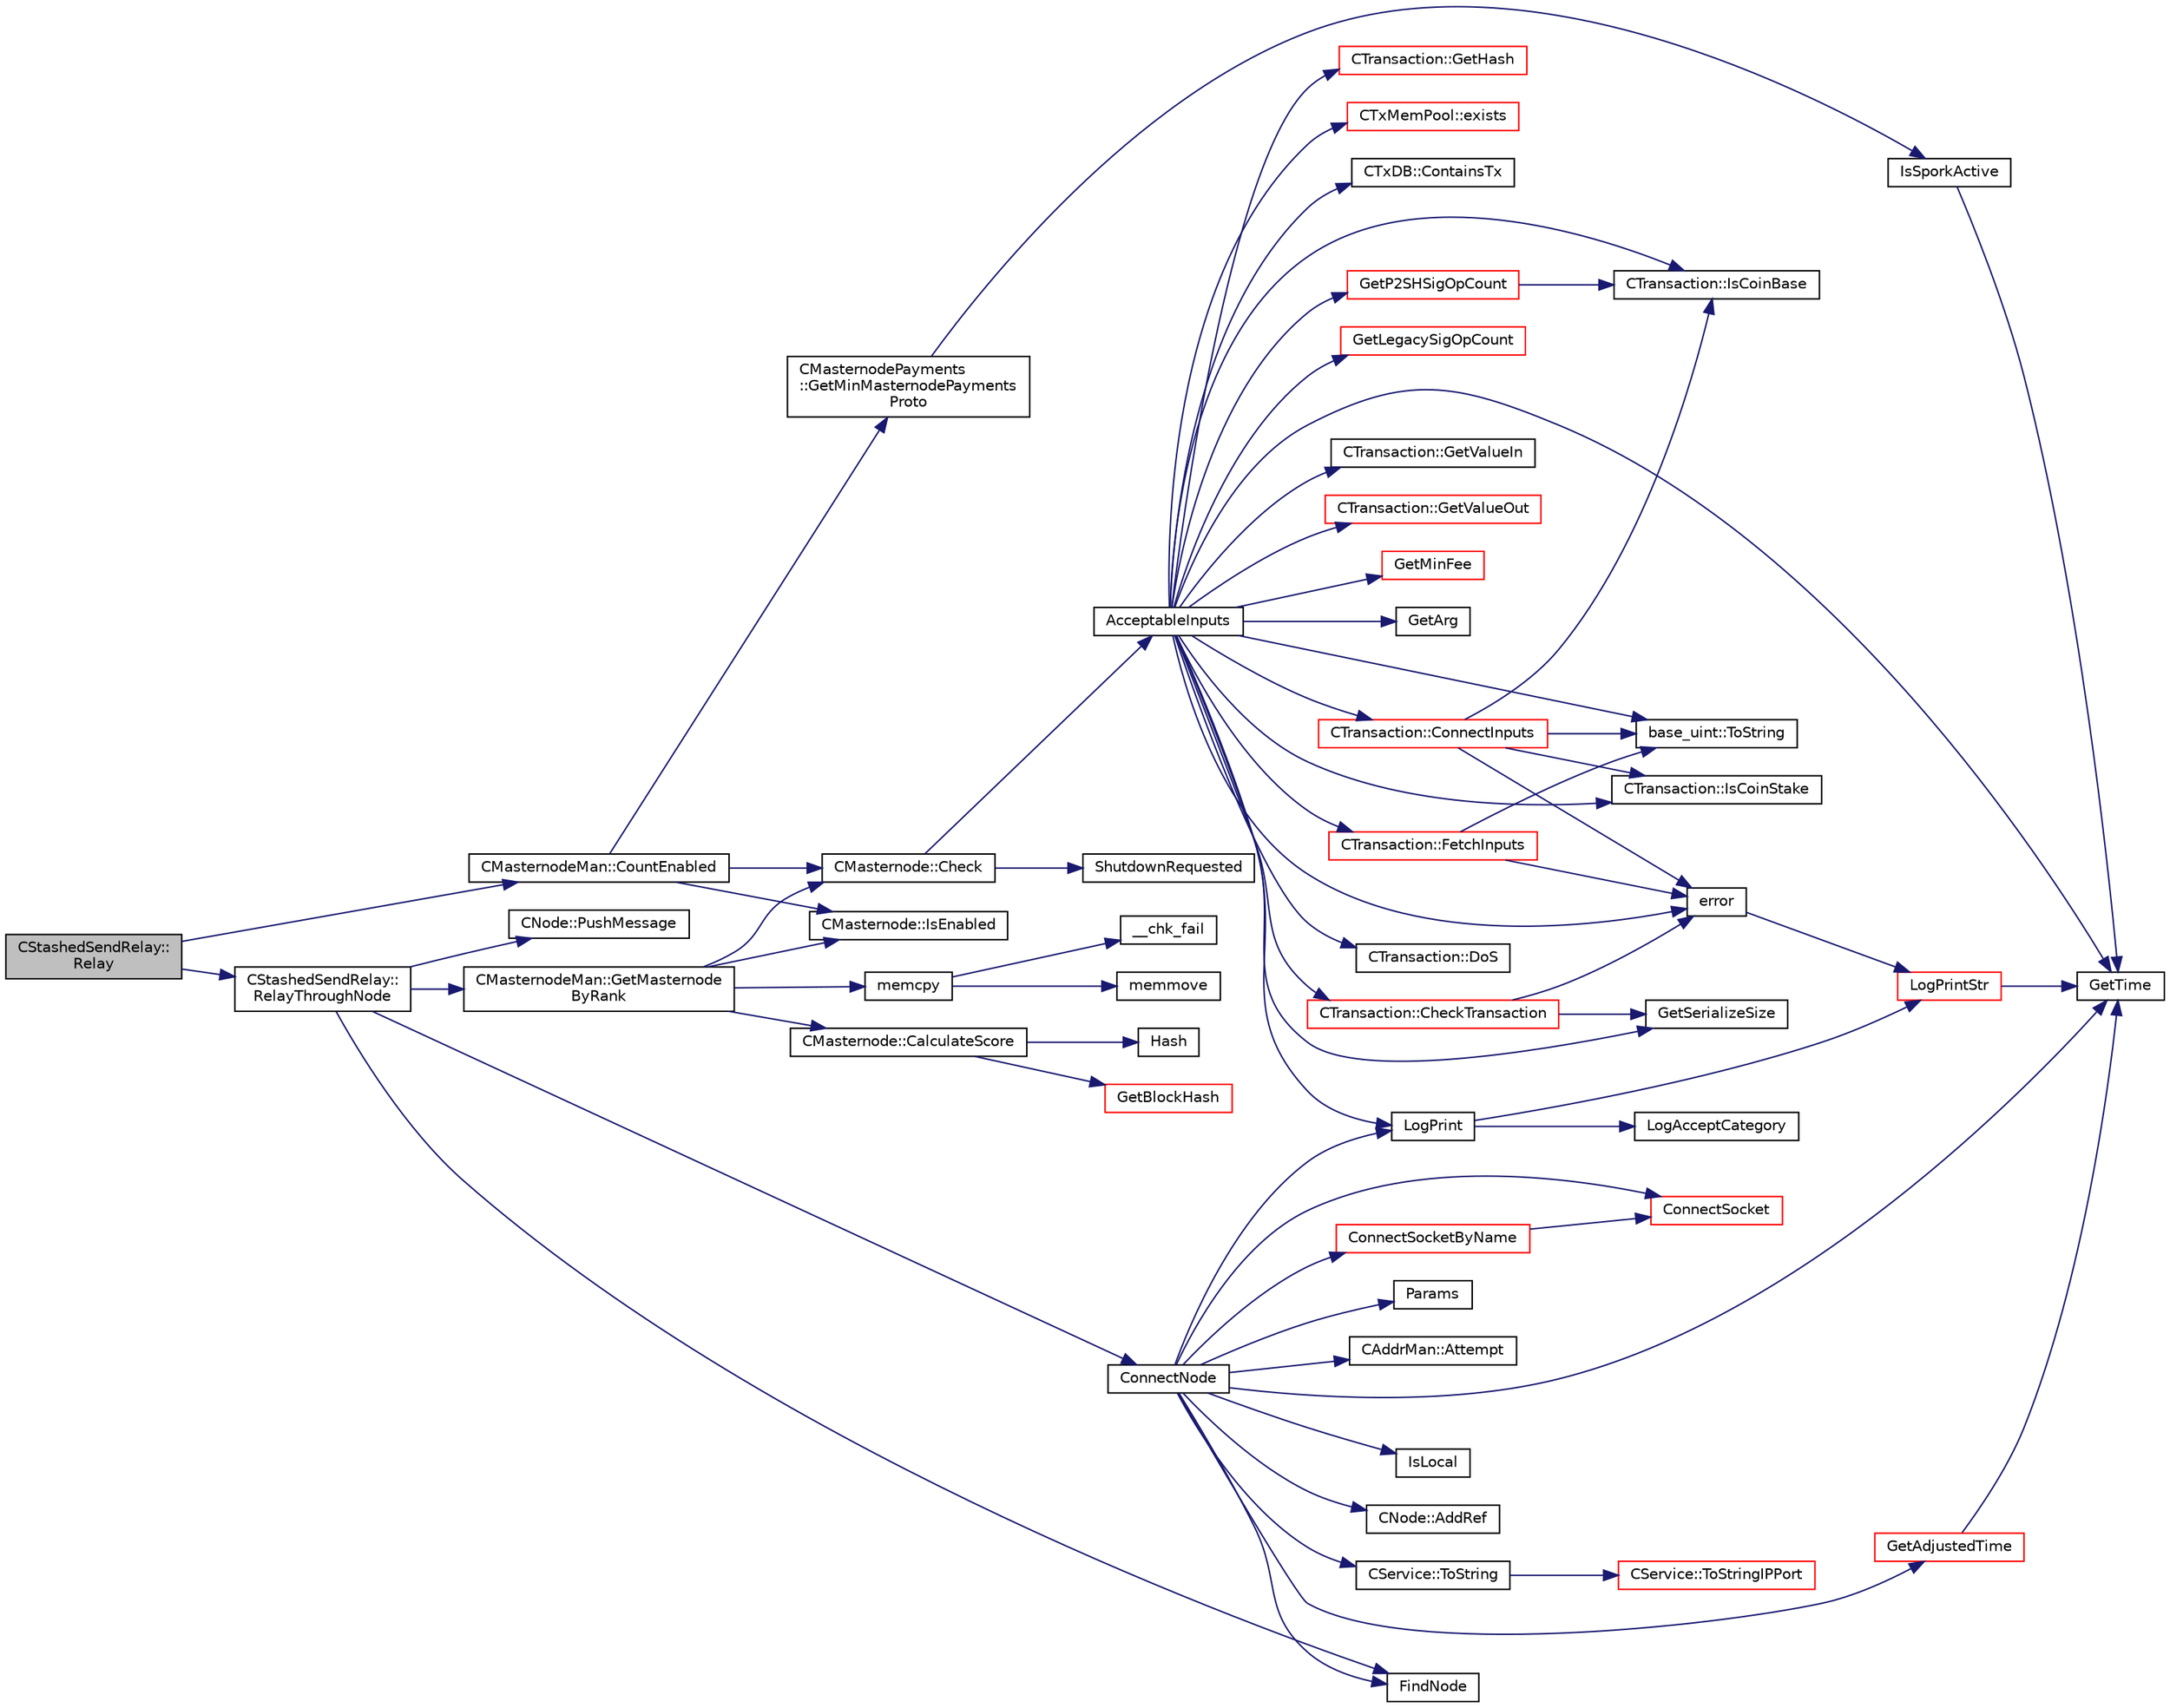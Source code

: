 digraph "CStashedSendRelay::Relay"
{
  edge [fontname="Helvetica",fontsize="10",labelfontname="Helvetica",labelfontsize="10"];
  node [fontname="Helvetica",fontsize="10",shape=record];
  rankdir="LR";
  Node83 [label="CStashedSendRelay::\lRelay",height=0.2,width=0.4,color="black", fillcolor="grey75", style="filled", fontcolor="black"];
  Node83 -> Node84 [color="midnightblue",fontsize="10",style="solid",fontname="Helvetica"];
  Node84 [label="CMasternodeMan::CountEnabled",height=0.2,width=0.4,color="black", fillcolor="white", style="filled",URL="$dc/d6b/class_c_masternode_man.html#ae495279a035d7d259375ae95cbde28f4"];
  Node84 -> Node85 [color="midnightblue",fontsize="10",style="solid",fontname="Helvetica"];
  Node85 [label="CMasternodePayments\l::GetMinMasternodePayments\lProto",height=0.2,width=0.4,color="black", fillcolor="white", style="filled",URL="$dc/d9a/class_c_masternode_payments.html#adb98cc9f21cf8746c0b6ac3131b85dfb"];
  Node85 -> Node86 [color="midnightblue",fontsize="10",style="solid",fontname="Helvetica"];
  Node86 [label="IsSporkActive",height=0.2,width=0.4,color="black", fillcolor="white", style="filled",URL="$df/d0d/spork_8cpp.html#a3305663176e21e81c80dc951a7f8ea5e"];
  Node86 -> Node87 [color="midnightblue",fontsize="10",style="solid",fontname="Helvetica"];
  Node87 [label="GetTime",height=0.2,width=0.4,color="black", fillcolor="white", style="filled",URL="$df/d2d/util_8cpp.html#a46fac5fba8ba905b5f9acb364f5d8c6f"];
  Node84 -> Node88 [color="midnightblue",fontsize="10",style="solid",fontname="Helvetica"];
  Node88 [label="CMasternode::Check",height=0.2,width=0.4,color="black", fillcolor="white", style="filled",URL="$d6/dac/class_c_masternode.html#a6c5f883b797298678c1cf814faab09a5"];
  Node88 -> Node89 [color="midnightblue",fontsize="10",style="solid",fontname="Helvetica"];
  Node89 [label="ShutdownRequested",height=0.2,width=0.4,color="black", fillcolor="white", style="filled",URL="$d0/dc9/init_8cpp.html#a6f201ca9fe6b594f1985c12b4482ea5a"];
  Node88 -> Node90 [color="midnightblue",fontsize="10",style="solid",fontname="Helvetica"];
  Node90 [label="AcceptableInputs",height=0.2,width=0.4,color="black", fillcolor="white", style="filled",URL="$df/d0a/main_8cpp.html#a05dc3f6629734b6d3a233a00e0333aac"];
  Node90 -> Node91 [color="midnightblue",fontsize="10",style="solid",fontname="Helvetica"];
  Node91 [label="CTransaction::CheckTransaction",height=0.2,width=0.4,color="red", fillcolor="white", style="filled",URL="$df/d43/class_c_transaction.html#a2104329681e2749baeeaaf47c0af482d"];
  Node91 -> Node92 [color="midnightblue",fontsize="10",style="solid",fontname="Helvetica"];
  Node92 [label="error",height=0.2,width=0.4,color="black", fillcolor="white", style="filled",URL="$d8/d3c/util_8h.html#af8985880cf4ef26df0a5aa2ffcb76662"];
  Node92 -> Node93 [color="midnightblue",fontsize="10",style="solid",fontname="Helvetica"];
  Node93 [label="LogPrintStr",height=0.2,width=0.4,color="red", fillcolor="white", style="filled",URL="$d8/d3c/util_8h.html#afd4c3002b2797c0560adddb6af3ca1da"];
  Node93 -> Node87 [color="midnightblue",fontsize="10",style="solid",fontname="Helvetica"];
  Node91 -> Node101 [color="midnightblue",fontsize="10",style="solid",fontname="Helvetica"];
  Node101 [label="GetSerializeSize",height=0.2,width=0.4,color="black", fillcolor="white", style="filled",URL="$df/d9d/serialize_8h.html#a48239e478ae730373d1984fe304ca025"];
  Node90 -> Node92 [color="midnightblue",fontsize="10",style="solid",fontname="Helvetica"];
  Node90 -> Node105 [color="midnightblue",fontsize="10",style="solid",fontname="Helvetica"];
  Node105 [label="CTransaction::IsCoinBase",height=0.2,width=0.4,color="black", fillcolor="white", style="filled",URL="$df/d43/class_c_transaction.html#a96256e8ac1bf79ad9c057e48c41132dd"];
  Node90 -> Node106 [color="midnightblue",fontsize="10",style="solid",fontname="Helvetica"];
  Node106 [label="CTransaction::DoS",height=0.2,width=0.4,color="black", fillcolor="white", style="filled",URL="$df/d43/class_c_transaction.html#ae5f57b4b90e5a179bb359bdf72fba753"];
  Node90 -> Node107 [color="midnightblue",fontsize="10",style="solid",fontname="Helvetica"];
  Node107 [label="CTransaction::IsCoinStake",height=0.2,width=0.4,color="black", fillcolor="white", style="filled",URL="$df/d43/class_c_transaction.html#ace4278a41a296d40dcf5fb2b9cf007ec"];
  Node90 -> Node108 [color="midnightblue",fontsize="10",style="solid",fontname="Helvetica"];
  Node108 [label="CTransaction::GetHash",height=0.2,width=0.4,color="red", fillcolor="white", style="filled",URL="$df/d43/class_c_transaction.html#a0b46d80e82ca324e82c2ce3fc1492bfa"];
  Node90 -> Node111 [color="midnightblue",fontsize="10",style="solid",fontname="Helvetica"];
  Node111 [label="CTxMemPool::exists",height=0.2,width=0.4,color="red", fillcolor="white", style="filled",URL="$db/d98/class_c_tx_mem_pool.html#a8b7a13b5289ab839d4460f41a7da9789"];
  Node90 -> Node113 [color="midnightblue",fontsize="10",style="solid",fontname="Helvetica"];
  Node113 [label="CTxDB::ContainsTx",height=0.2,width=0.4,color="black", fillcolor="white", style="filled",URL="$d9/d8d/class_c_tx_d_b.html#a09b87317101ed16b6ad99794279f4c2d"];
  Node90 -> Node114 [color="midnightblue",fontsize="10",style="solid",fontname="Helvetica"];
  Node114 [label="CTransaction::FetchInputs",height=0.2,width=0.4,color="red", fillcolor="white", style="filled",URL="$df/d43/class_c_transaction.html#a5a4967303d3b588a120687f3ed1f4b0a",tooltip="Fetch from memory and/or disk. "];
  Node114 -> Node92 [color="midnightblue",fontsize="10",style="solid",fontname="Helvetica"];
  Node114 -> Node116 [color="midnightblue",fontsize="10",style="solid",fontname="Helvetica"];
  Node116 [label="base_uint::ToString",height=0.2,width=0.4,color="black", fillcolor="white", style="filled",URL="$da/df7/classbase__uint.html#acccba4d9d51a0c36261718ca0cbb293b"];
  Node90 -> Node116 [color="midnightblue",fontsize="10",style="solid",fontname="Helvetica"];
  Node90 -> Node118 [color="midnightblue",fontsize="10",style="solid",fontname="Helvetica"];
  Node118 [label="GetLegacySigOpCount",height=0.2,width=0.4,color="red", fillcolor="white", style="filled",URL="$df/d0a/main_8cpp.html#ad2eaf4f8542c12ea9ee1183609cc6d1a",tooltip="Count ECDSA signature operations the old-fashioned (pre-0.6) way. "];
  Node90 -> Node120 [color="midnightblue",fontsize="10",style="solid",fontname="Helvetica"];
  Node120 [label="GetP2SHSigOpCount",height=0.2,width=0.4,color="red", fillcolor="white", style="filled",URL="$df/d0a/main_8cpp.html#a519cfd439598a8bf64fe5503aa74cfcb",tooltip="Count ECDSA signature operations in pay-to-script-hash inputs. "];
  Node120 -> Node105 [color="midnightblue",fontsize="10",style="solid",fontname="Helvetica"];
  Node90 -> Node134 [color="midnightblue",fontsize="10",style="solid",fontname="Helvetica"];
  Node134 [label="CTransaction::GetValueIn",height=0.2,width=0.4,color="black", fillcolor="white", style="filled",URL="$df/d43/class_c_transaction.html#a50051cce0d44bc4ea2018625101dc1b6",tooltip="Amount of ions coming in to this transaction Note that lightweight clients may not know anything besi..."];
  Node90 -> Node135 [color="midnightblue",fontsize="10",style="solid",fontname="Helvetica"];
  Node135 [label="CTransaction::GetValueOut",height=0.2,width=0.4,color="red", fillcolor="white", style="filled",URL="$df/d43/class_c_transaction.html#a9ce7d94c68adb37627d82669b83a7c59",tooltip="Amount of ions spent by this transaction. "];
  Node90 -> Node101 [color="midnightblue",fontsize="10",style="solid",fontname="Helvetica"];
  Node90 -> Node136 [color="midnightblue",fontsize="10",style="solid",fontname="Helvetica"];
  Node136 [label="GetMinFee",height=0.2,width=0.4,color="red", fillcolor="white", style="filled",URL="$df/d0a/main_8cpp.html#a95215e52b78d3270b416dc7b83a306fe"];
  Node90 -> Node87 [color="midnightblue",fontsize="10",style="solid",fontname="Helvetica"];
  Node90 -> Node137 [color="midnightblue",fontsize="10",style="solid",fontname="Helvetica"];
  Node137 [label="GetArg",height=0.2,width=0.4,color="black", fillcolor="white", style="filled",URL="$df/d2d/util_8cpp.html#a24f685720bf40370e5bd2a192ad50cd8",tooltip="Return string argument or default value. "];
  Node90 -> Node138 [color="midnightblue",fontsize="10",style="solid",fontname="Helvetica"];
  Node138 [label="LogPrint",height=0.2,width=0.4,color="black", fillcolor="white", style="filled",URL="$d8/d3c/util_8h.html#aab1f837a2366f424bdc996fdf6352171"];
  Node138 -> Node139 [color="midnightblue",fontsize="10",style="solid",fontname="Helvetica"];
  Node139 [label="LogAcceptCategory",height=0.2,width=0.4,color="black", fillcolor="white", style="filled",URL="$d8/d3c/util_8h.html#a343d2a13efe00125f78d25dafb0a8d98"];
  Node138 -> Node93 [color="midnightblue",fontsize="10",style="solid",fontname="Helvetica"];
  Node90 -> Node140 [color="midnightblue",fontsize="10",style="solid",fontname="Helvetica"];
  Node140 [label="CTransaction::ConnectInputs",height=0.2,width=0.4,color="red", fillcolor="white", style="filled",URL="$df/d43/class_c_transaction.html#aaab6c4ba493c918e29fd383043dcaae7",tooltip="Sanity check previous transactions, then, if all checks succeed, mark them as spent by this transacti..."];
  Node140 -> Node92 [color="midnightblue",fontsize="10",style="solid",fontname="Helvetica"];
  Node140 -> Node116 [color="midnightblue",fontsize="10",style="solid",fontname="Helvetica"];
  Node140 -> Node105 [color="midnightblue",fontsize="10",style="solid",fontname="Helvetica"];
  Node140 -> Node107 [color="midnightblue",fontsize="10",style="solid",fontname="Helvetica"];
  Node84 -> Node205 [color="midnightblue",fontsize="10",style="solid",fontname="Helvetica"];
  Node205 [label="CMasternode::IsEnabled",height=0.2,width=0.4,color="black", fillcolor="white", style="filled",URL="$d6/dac/class_c_masternode.html#a08782379f6ba10e9087b39f0cef19bce"];
  Node83 -> Node206 [color="midnightblue",fontsize="10",style="solid",fontname="Helvetica"];
  Node206 [label="CStashedSendRelay::\lRelayThroughNode",height=0.2,width=0.4,color="black", fillcolor="white", style="filled",URL="$d2/d25/class_c_stashed_send_relay.html#a3e759315bdccb63c1810582eeffa080e"];
  Node206 -> Node207 [color="midnightblue",fontsize="10",style="solid",fontname="Helvetica"];
  Node207 [label="CMasternodeMan::GetMasternode\lByRank",height=0.2,width=0.4,color="black", fillcolor="white", style="filled",URL="$dc/d6b/class_c_masternode_man.html#ab32afaad2651c69d2f93c68aee466677"];
  Node207 -> Node88 [color="midnightblue",fontsize="10",style="solid",fontname="Helvetica"];
  Node207 -> Node205 [color="midnightblue",fontsize="10",style="solid",fontname="Helvetica"];
  Node207 -> Node208 [color="midnightblue",fontsize="10",style="solid",fontname="Helvetica"];
  Node208 [label="CMasternode::CalculateScore",height=0.2,width=0.4,color="black", fillcolor="white", style="filled",URL="$d6/dac/class_c_masternode.html#a5193b7bca7224b39c455ddd39f0846f3"];
  Node208 -> Node209 [color="midnightblue",fontsize="10",style="solid",fontname="Helvetica"];
  Node209 [label="GetBlockHash",height=0.2,width=0.4,color="red", fillcolor="white", style="filled",URL="$dc/da3/masternode_8cpp.html#a32f5cbabfc2bd53c2f2daedf122a83cb"];
  Node208 -> Node131 [color="midnightblue",fontsize="10",style="solid",fontname="Helvetica"];
  Node131 [label="Hash",height=0.2,width=0.4,color="black", fillcolor="white", style="filled",URL="$db/dfb/hash_8h.html#ab3f6c437460137530d86e09c2c102e99"];
  Node207 -> Node157 [color="midnightblue",fontsize="10",style="solid",fontname="Helvetica"];
  Node157 [label="memcpy",height=0.2,width=0.4,color="black", fillcolor="white", style="filled",URL="$d5/d9f/glibc__compat_8cpp.html#a0f46826ab0466591e136db24394923cf"];
  Node157 -> Node158 [color="midnightblue",fontsize="10",style="solid",fontname="Helvetica"];
  Node158 [label="memmove",height=0.2,width=0.4,color="black", fillcolor="white", style="filled",URL="$d5/d9f/glibc__compat_8cpp.html#a9778d49e9029dd75bc53ecbbf9f5e9a1"];
  Node157 -> Node159 [color="midnightblue",fontsize="10",style="solid",fontname="Helvetica"];
  Node159 [label="__chk_fail",height=0.2,width=0.4,color="black", fillcolor="white", style="filled",URL="$d5/d9f/glibc__compat_8cpp.html#a424ac71631da5ada2976630ff67051d1"];
  Node206 -> Node211 [color="midnightblue",fontsize="10",style="solid",fontname="Helvetica"];
  Node211 [label="ConnectNode",height=0.2,width=0.4,color="black", fillcolor="white", style="filled",URL="$dd/d84/net_8cpp.html#abd8cb3f96f11637f9e7f67aac9b783e8"];
  Node211 -> Node212 [color="midnightblue",fontsize="10",style="solid",fontname="Helvetica"];
  Node212 [label="IsLocal",height=0.2,width=0.4,color="black", fillcolor="white", style="filled",URL="$dd/d84/net_8cpp.html#a16fa1bd4d34c4c29c90903fc3cdf7517",tooltip="check whether a given address is potentially local "];
  Node211 -> Node213 [color="midnightblue",fontsize="10",style="solid",fontname="Helvetica"];
  Node213 [label="FindNode",height=0.2,width=0.4,color="black", fillcolor="white", style="filled",URL="$dd/d84/net_8cpp.html#a66a7371d8e724cac0b4495169cdf2859"];
  Node211 -> Node214 [color="midnightblue",fontsize="10",style="solid",fontname="Helvetica"];
  Node214 [label="CNode::AddRef",height=0.2,width=0.4,color="black", fillcolor="white", style="filled",URL="$d1/d64/class_c_node.html#afb65ed679f7bda59aab89e0f5afae292"];
  Node211 -> Node138 [color="midnightblue",fontsize="10",style="solid",fontname="Helvetica"];
  Node211 -> Node215 [color="midnightblue",fontsize="10",style="solid",fontname="Helvetica"];
  Node215 [label="CService::ToString",height=0.2,width=0.4,color="black", fillcolor="white", style="filled",URL="$d3/dcc/class_c_service.html#a225473158bc07c87a6a862160d73cfea"];
  Node215 -> Node216 [color="midnightblue",fontsize="10",style="solid",fontname="Helvetica"];
  Node216 [label="CService::ToStringIPPort",height=0.2,width=0.4,color="red", fillcolor="white", style="filled",URL="$d3/dcc/class_c_service.html#a224204c838b12eeb49ca7eabe6f75004"];
  Node211 -> Node227 [color="midnightblue",fontsize="10",style="solid",fontname="Helvetica"];
  Node227 [label="GetAdjustedTime",height=0.2,width=0.4,color="red", fillcolor="white", style="filled",URL="$df/d2d/util_8cpp.html#a09f81b9c7650f898cf3cf305b87547e6"];
  Node227 -> Node87 [color="midnightblue",fontsize="10",style="solid",fontname="Helvetica"];
  Node211 -> Node229 [color="midnightblue",fontsize="10",style="solid",fontname="Helvetica"];
  Node229 [label="ConnectSocketByName",height=0.2,width=0.4,color="red", fillcolor="white", style="filled",URL="$d0/d0e/netbase_8cpp.html#a8d8d8eefd45d180c361e37dc293b6def"];
  Node229 -> Node233 [color="midnightblue",fontsize="10",style="solid",fontname="Helvetica"];
  Node233 [label="ConnectSocket",height=0.2,width=0.4,color="red", fillcolor="white", style="filled",URL="$d0/d0e/netbase_8cpp.html#a805b21dc07ab1574acaa657b4c0fd9e9"];
  Node211 -> Node96 [color="midnightblue",fontsize="10",style="solid",fontname="Helvetica"];
  Node96 [label="Params",height=0.2,width=0.4,color="black", fillcolor="white", style="filled",URL="$df/dbf/chainparams_8cpp.html#ace5c5b706d71a324a417dd2db394fd4a",tooltip="Return the currently selected parameters. "];
  Node211 -> Node233 [color="midnightblue",fontsize="10",style="solid",fontname="Helvetica"];
  Node211 -> Node240 [color="midnightblue",fontsize="10",style="solid",fontname="Helvetica"];
  Node240 [label="CAddrMan::Attempt",height=0.2,width=0.4,color="black", fillcolor="white", style="filled",URL="$d1/dc7/class_c_addr_man.html#afcddc2573121065177dc981cea710789"];
  Node211 -> Node87 [color="midnightblue",fontsize="10",style="solid",fontname="Helvetica"];
  Node206 -> Node213 [color="midnightblue",fontsize="10",style="solid",fontname="Helvetica"];
  Node206 -> Node241 [color="midnightblue",fontsize="10",style="solid",fontname="Helvetica"];
  Node241 [label="CNode::PushMessage",height=0.2,width=0.4,color="black", fillcolor="white", style="filled",URL="$d1/d64/class_c_node.html#a204fda3d33404cb37698c085b1583ab2"];
}
